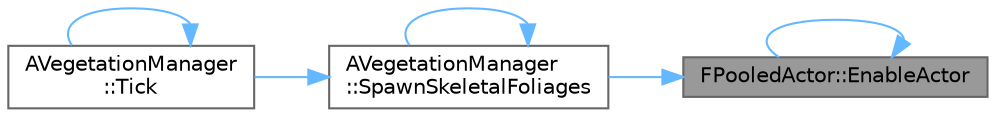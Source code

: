 digraph "FPooledActor::EnableActor"
{
 // INTERACTIVE_SVG=YES
 // LATEX_PDF_SIZE
  bgcolor="transparent";
  edge [fontname=Helvetica,fontsize=10,labelfontname=Helvetica,labelfontsize=10];
  node [fontname=Helvetica,fontsize=10,shape=box,height=0.2,width=0.4];
  rankdir="RL";
  Node1 [id="Node000001",label="FPooledActor::EnableActor",height=0.2,width=0.4,color="gray40", fillcolor="grey60", style="filled", fontcolor="black",tooltip=" "];
  Node1 -> Node1 [id="edge1_Node000001_Node000001",dir="back",color="steelblue1",style="solid",tooltip=" "];
  Node1 -> Node2 [id="edge2_Node000001_Node000002",dir="back",color="steelblue1",style="solid",tooltip=" "];
  Node2 [id="Node000002",label="AVegetationManager\l::SpawnSkeletalFoliages",height=0.2,width=0.4,color="grey40", fillcolor="white", style="filled",URL="$dd/dfc/classAVegetationManager.html#a12dd465c5e5cbf21c78818bbee11b877",tooltip=" "];
  Node2 -> Node2 [id="edge3_Node000002_Node000002",dir="back",color="steelblue1",style="solid",tooltip=" "];
  Node2 -> Node3 [id="edge4_Node000002_Node000003",dir="back",color="steelblue1",style="solid",tooltip=" "];
  Node3 [id="Node000003",label="AVegetationManager\l::Tick",height=0.2,width=0.4,color="grey40", fillcolor="white", style="filled",URL="$dd/dfc/classAVegetationManager.html#ada74503c5ecccbf6bde2f4c065bca528",tooltip=" "];
  Node3 -> Node3 [id="edge5_Node000003_Node000003",dir="back",color="steelblue1",style="solid",tooltip=" "];
}
